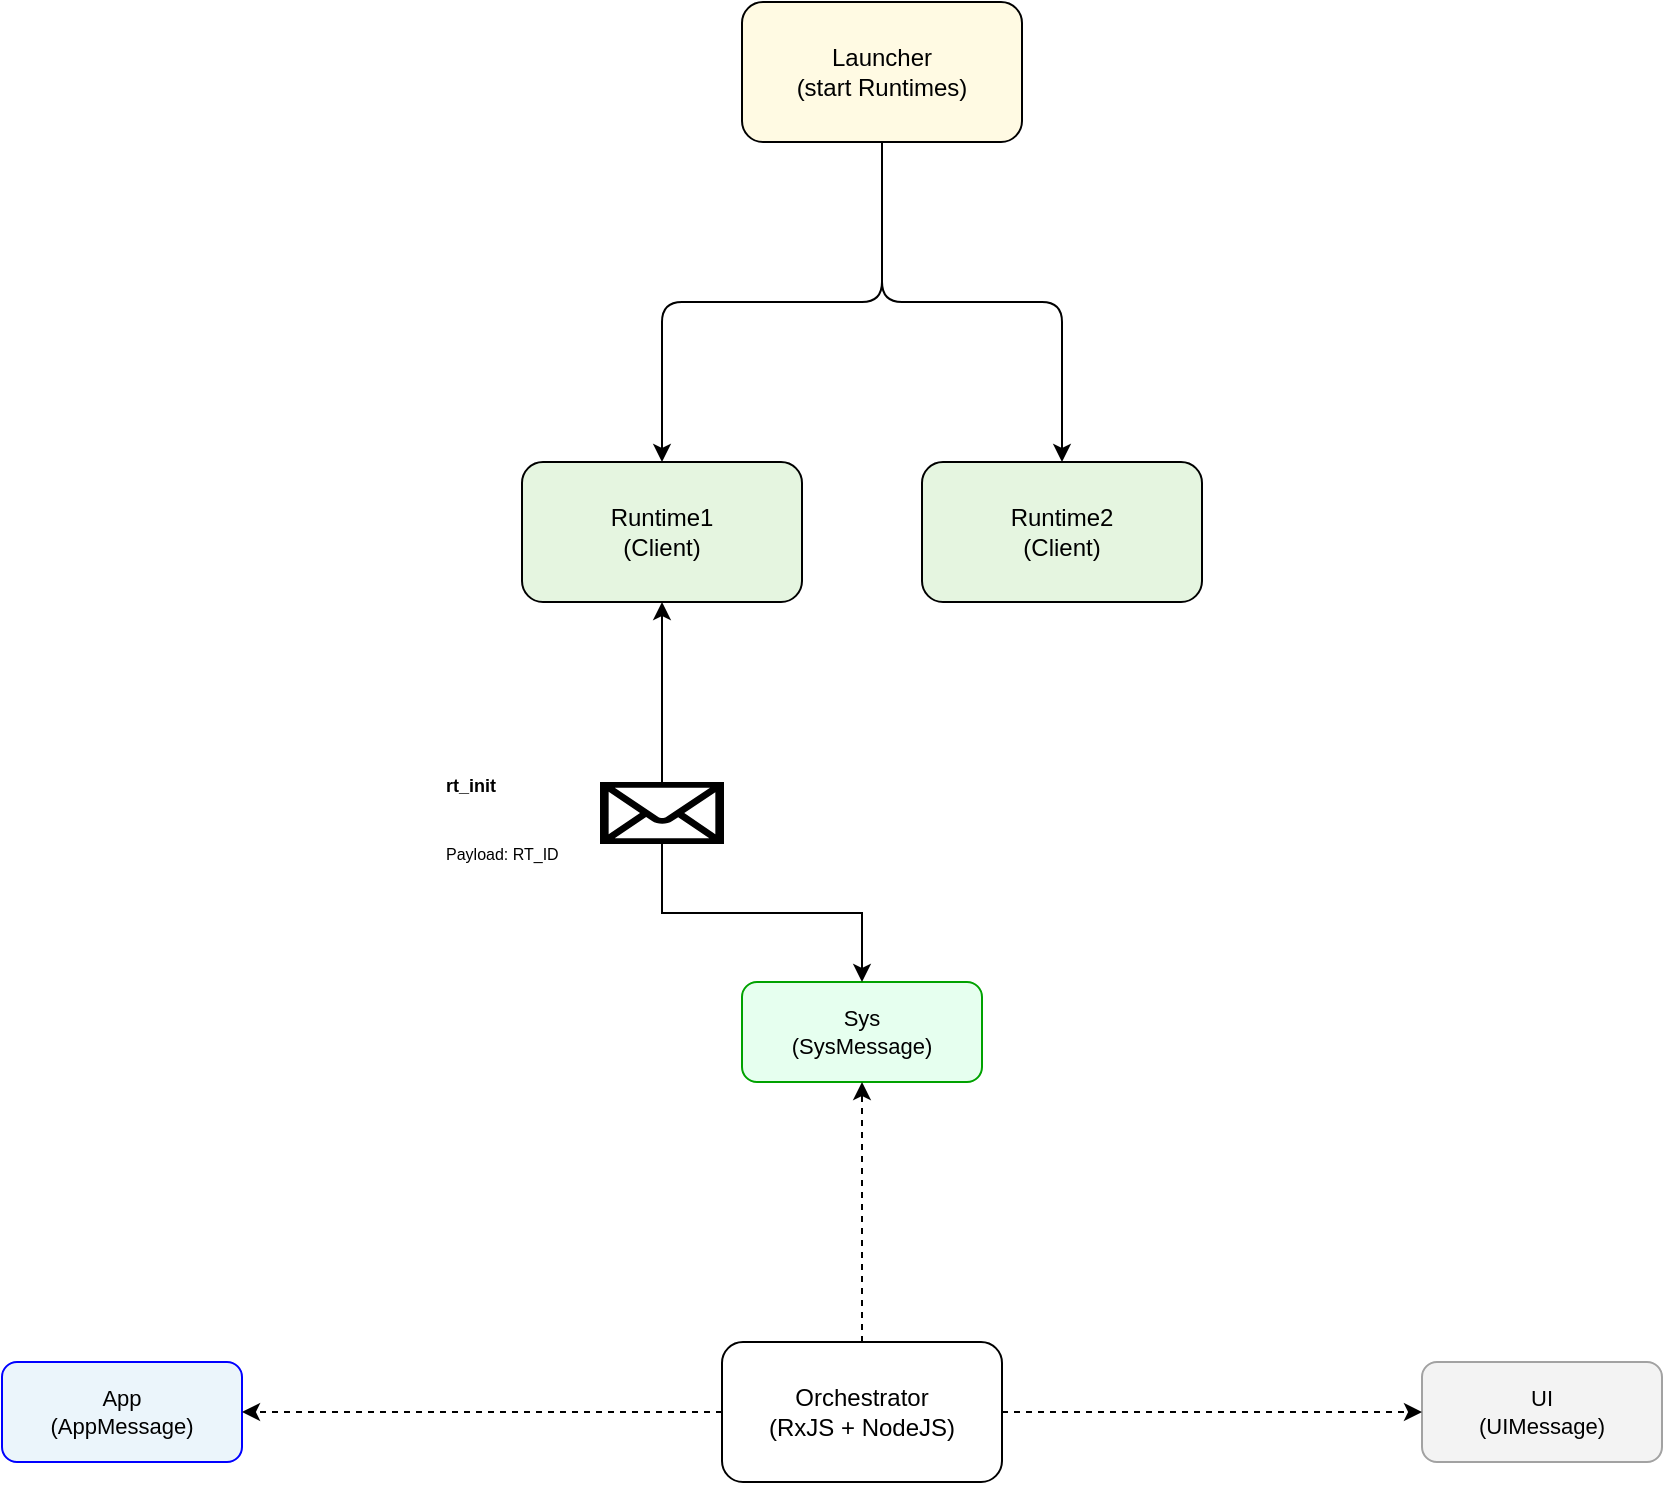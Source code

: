 <mxfile version="28.1.2">
  <diagram name="Page-1" id="nrMDSHrh1mtwg5gxZ5Ba">
    <mxGraphModel dx="1477" dy="488" grid="1" gridSize="10" guides="1" tooltips="1" connect="1" arrows="1" fold="1" page="1" pageScale="1" pageWidth="827" pageHeight="1169" math="0" shadow="0">
      <root>
        <mxCell id="0" />
        <mxCell id="1" parent="0" />
        <mxCell id="iC1rTaQaeNt96tmryydn-29" value="Orchestrator&lt;br&gt;(RxJS + NodeJS)" style="rounded=1;whiteSpace=wrap;html=1;fontSize=12;fontColor=#000000;strokeColor=#000000;fillColor=#FFFFFF;" vertex="1" parent="1">
          <mxGeometry x="-190" y="1140" width="140" height="70" as="geometry" />
        </mxCell>
        <mxCell id="iC1rTaQaeNt96tmryydn-30" value="App&lt;br&gt;(AppMessage)" style="rounded=1;whiteSpace=wrap;html=1;fontSize=11;fontColor=#000000;strokeColor=#0000FF;fillColor=#EBF5FB;" vertex="1" parent="1">
          <mxGeometry x="-550" y="1150" width="120" height="50" as="geometry" />
        </mxCell>
        <mxCell id="iC1rTaQaeNt96tmryydn-31" value="Sys&lt;br&gt;(SysMessage)" style="rounded=1;whiteSpace=wrap;html=1;fontSize=11;fontColor=#000000;strokeColor=#00A200;fillColor=#E6FFEF;" vertex="1" parent="1">
          <mxGeometry x="-180" y="960" width="120" height="50" as="geometry" />
        </mxCell>
        <mxCell id="iC1rTaQaeNt96tmryydn-32" value="UI&lt;br&gt;(UIMessage)" style="rounded=1;whiteSpace=wrap;html=1;fontSize=11;fontColor=#000000;strokeColor=#A2A2A2;fillColor=#F3F3F3;" vertex="1" parent="1">
          <mxGeometry x="160" y="1150" width="120" height="50" as="geometry" />
        </mxCell>
        <mxCell id="iC1rTaQaeNt96tmryydn-33" value="Launcher&lt;br&gt;(start Runtimes)" style="rounded=1;whiteSpace=wrap;html=1;fontSize=12;fontColor=#000000;strokeColor=#000000;fillColor=#FFFAE3;" vertex="1" parent="1">
          <mxGeometry x="-180" y="470" width="140" height="70" as="geometry" />
        </mxCell>
        <mxCell id="iC1rTaQaeNt96tmryydn-34" value="Runtime1&lt;br&gt;(Client)" style="rounded=1;whiteSpace=wrap;html=1;fontSize=12;fontColor=#000000;strokeColor=#000000;fillColor=#E5F5E0;" vertex="1" parent="1">
          <mxGeometry x="-290" y="700" width="140" height="70" as="geometry" />
        </mxCell>
        <mxCell id="iC1rTaQaeNt96tmryydn-35" value="Runtime2&lt;br&gt;(Client)" style="rounded=1;whiteSpace=wrap;html=1;fontSize=12;fontColor=#000000;strokeColor=#000000;fillColor=#E5F5E0;" vertex="1" parent="1">
          <mxGeometry x="-90" y="700" width="140" height="70" as="geometry" />
        </mxCell>
        <mxCell id="iC1rTaQaeNt96tmryydn-36" style="edgeStyle=orthogonalEdgeStyle;elbow=horizontal;strokeColor=#000000;dashed=1;" edge="1" parent="1" source="iC1rTaQaeNt96tmryydn-29" target="iC1rTaQaeNt96tmryydn-30">
          <mxGeometry relative="1" as="geometry">
            <mxPoint x="-350" y="1210" as="targetPoint" />
          </mxGeometry>
        </mxCell>
        <mxCell id="iC1rTaQaeNt96tmryydn-37" style="edgeStyle=orthogonalEdgeStyle;elbow=horizontal;strokeColor=#000000;dashed=1;" edge="1" parent="1" source="iC1rTaQaeNt96tmryydn-29" target="iC1rTaQaeNt96tmryydn-31">
          <mxGeometry relative="1" as="geometry">
            <mxPoint x="-190" y="1210" as="targetPoint" />
          </mxGeometry>
        </mxCell>
        <mxCell id="iC1rTaQaeNt96tmryydn-38" style="edgeStyle=orthogonalEdgeStyle;elbow=horizontal;strokeColor=#000000;dashed=1;" edge="1" parent="1" source="iC1rTaQaeNt96tmryydn-29" target="iC1rTaQaeNt96tmryydn-32">
          <mxGeometry relative="1" as="geometry">
            <mxPoint x="-30" y="1210" as="targetPoint" />
          </mxGeometry>
        </mxCell>
        <mxCell id="iC1rTaQaeNt96tmryydn-39" style="edgeStyle=orthogonalEdgeStyle;elbow=horizontal;strokeColor=#000000;" edge="1" parent="1" source="iC1rTaQaeNt96tmryydn-33" target="iC1rTaQaeNt96tmryydn-34">
          <mxGeometry relative="1" as="geometry">
            <mxPoint x="-140" y="540" as="targetPoint" />
          </mxGeometry>
        </mxCell>
        <mxCell id="iC1rTaQaeNt96tmryydn-40" style="edgeStyle=orthogonalEdgeStyle;elbow=horizontal;strokeColor=#000000;" edge="1" parent="1" source="iC1rTaQaeNt96tmryydn-33" target="iC1rTaQaeNt96tmryydn-35">
          <mxGeometry relative="1" as="geometry">
            <mxPoint x="-40" y="540" as="targetPoint" />
          </mxGeometry>
        </mxCell>
        <mxCell id="iC1rTaQaeNt96tmryydn-42" style="edgeStyle=orthogonalEdgeStyle;rounded=0;orthogonalLoop=1;jettySize=auto;html=1;exitX=0.5;exitY=1;exitDx=0;exitDy=0;exitPerimeter=0;entryX=0.5;entryY=0;entryDx=0;entryDy=0;" edge="1" parent="1" source="iC1rTaQaeNt96tmryydn-41" target="iC1rTaQaeNt96tmryydn-31">
          <mxGeometry relative="1" as="geometry" />
        </mxCell>
        <mxCell id="iC1rTaQaeNt96tmryydn-43" style="edgeStyle=orthogonalEdgeStyle;rounded=0;orthogonalLoop=1;jettySize=auto;html=1;exitX=0.5;exitY=0;exitDx=0;exitDy=0;exitPerimeter=0;entryX=0.5;entryY=1;entryDx=0;entryDy=0;" edge="1" parent="1" source="iC1rTaQaeNt96tmryydn-41" target="iC1rTaQaeNt96tmryydn-34">
          <mxGeometry relative="1" as="geometry" />
        </mxCell>
        <mxCell id="iC1rTaQaeNt96tmryydn-41" value="" style="shape=mxgraph.signs.tech.mail;html=1;pointerEvents=1;fillColor=#000000;strokeColor=none;verticalLabelPosition=bottom;verticalAlign=top;align=center;sketch=0;" vertex="1" parent="1">
          <mxGeometry x="-251" y="860" width="62" height="31" as="geometry" />
        </mxCell>
        <mxCell id="iC1rTaQaeNt96tmryydn-44" value="&lt;h1 style=&quot;margin-top: 0px;&quot;&gt;&lt;font style=&quot;font-size: 9px;&quot;&gt;rt_init&lt;/font&gt;&lt;/h1&gt;&lt;p&gt;&lt;font style=&quot;font-size: 8px;&quot;&gt;Payload: RT_ID&lt;/font&gt;&lt;/p&gt;" style="text;html=1;whiteSpace=wrap;overflow=hidden;rounded=0;" vertex="1" parent="1">
          <mxGeometry x="-330" y="835.5" width="79" height="80" as="geometry" />
        </mxCell>
      </root>
    </mxGraphModel>
  </diagram>
</mxfile>
